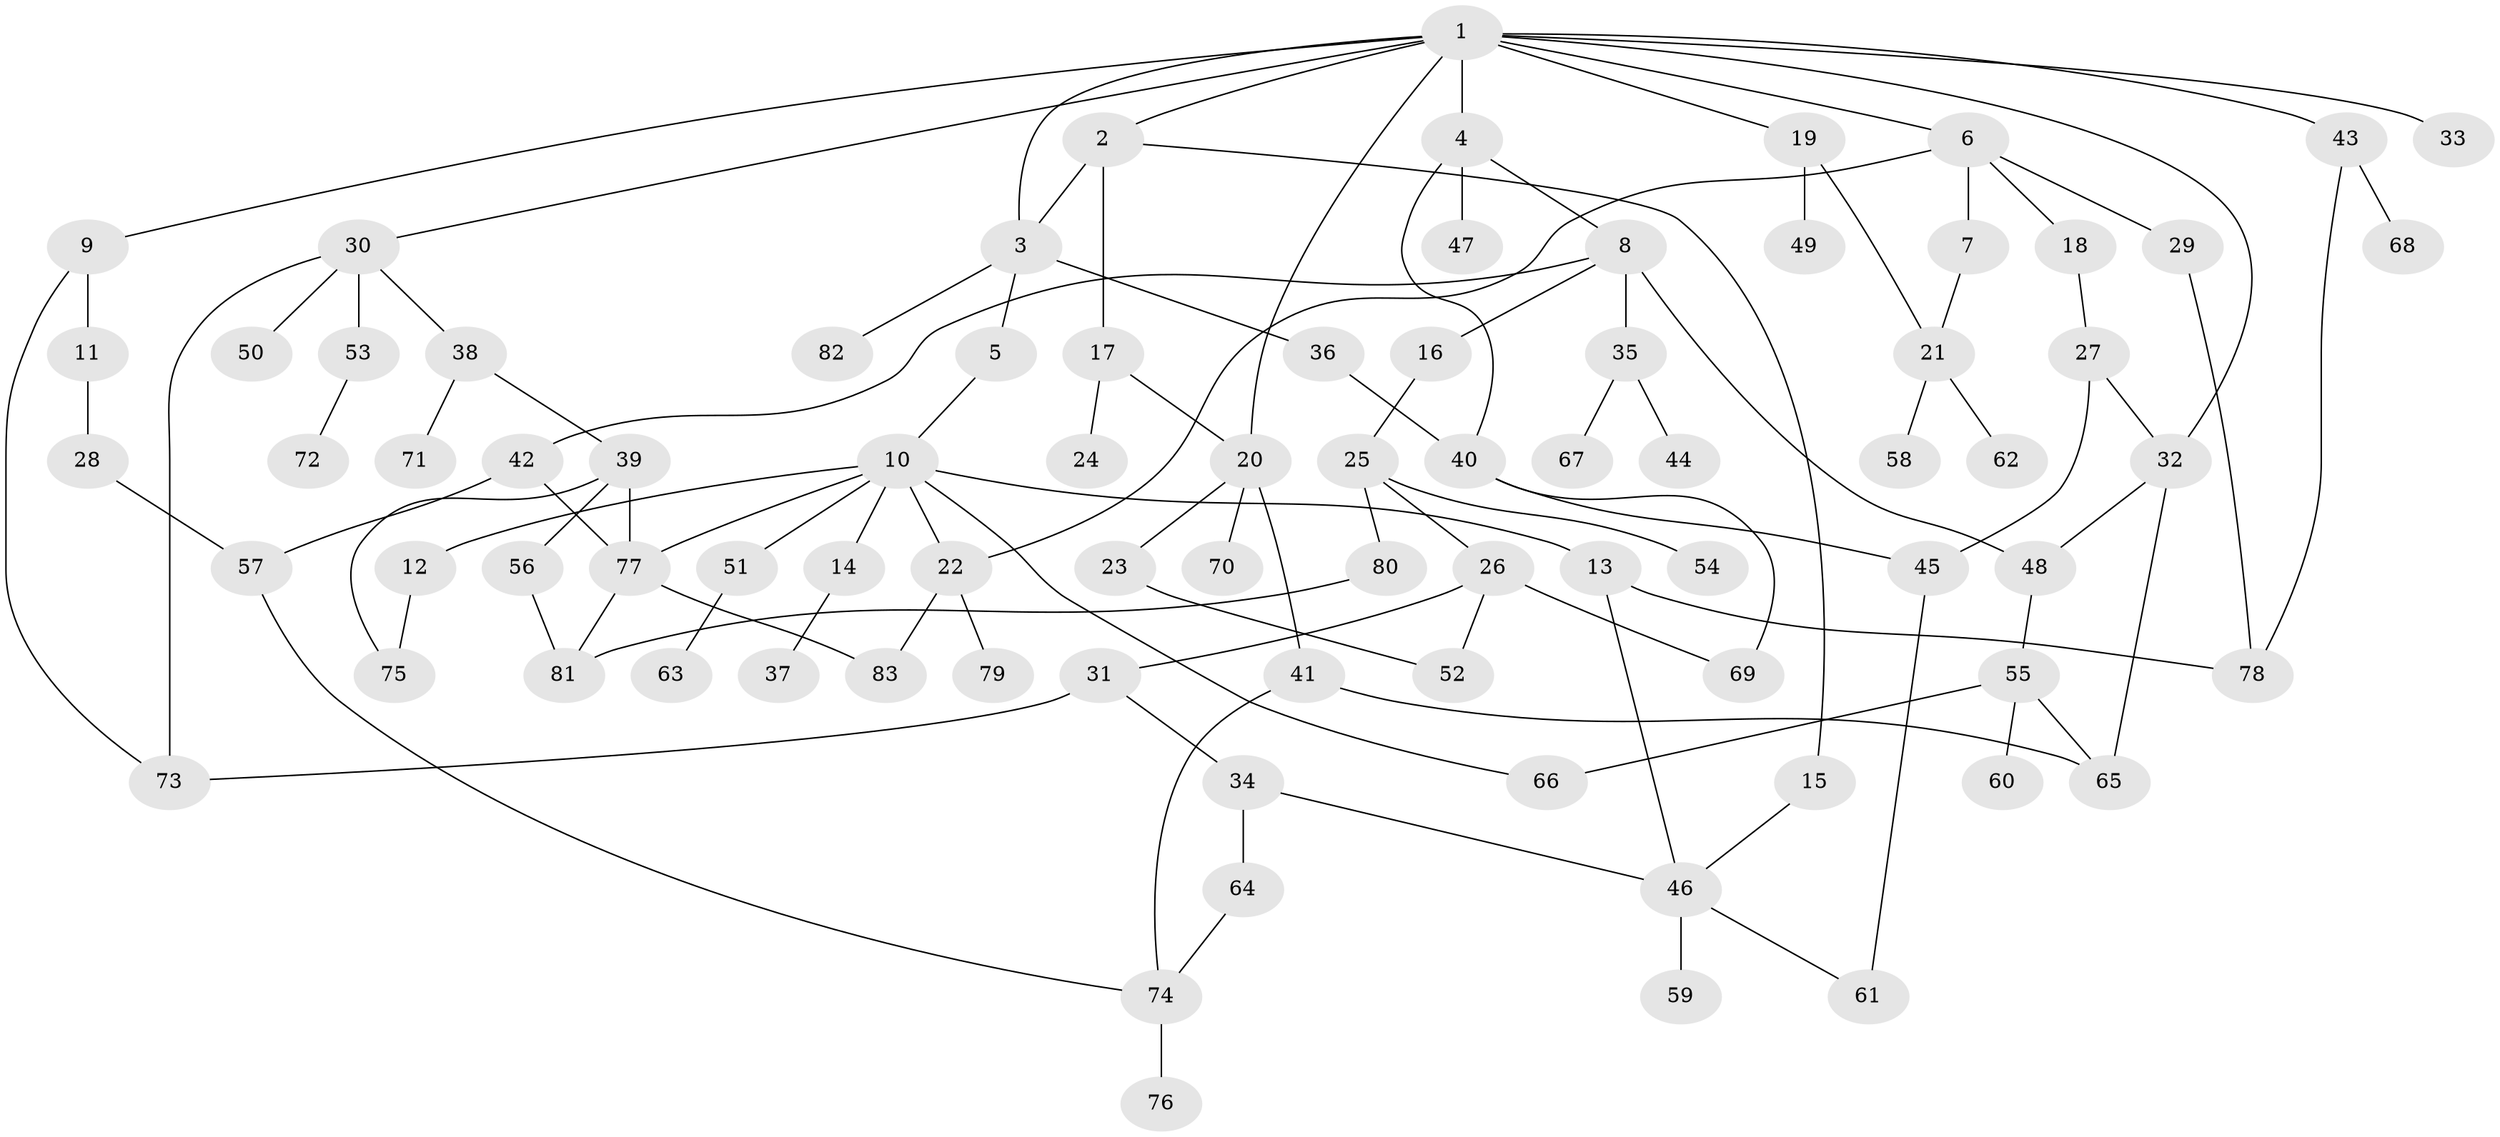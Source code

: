 // coarse degree distribution, {15: 0.041666666666666664, 4: 0.2916666666666667, 9: 0.041666666666666664, 5: 0.125, 3: 0.16666666666666666, 2: 0.08333333333333333, 6: 0.041666666666666664, 1: 0.20833333333333334}
// Generated by graph-tools (version 1.1) at 2025/17/03/04/25 18:17:05]
// undirected, 83 vertices, 111 edges
graph export_dot {
graph [start="1"]
  node [color=gray90,style=filled];
  1;
  2;
  3;
  4;
  5;
  6;
  7;
  8;
  9;
  10;
  11;
  12;
  13;
  14;
  15;
  16;
  17;
  18;
  19;
  20;
  21;
  22;
  23;
  24;
  25;
  26;
  27;
  28;
  29;
  30;
  31;
  32;
  33;
  34;
  35;
  36;
  37;
  38;
  39;
  40;
  41;
  42;
  43;
  44;
  45;
  46;
  47;
  48;
  49;
  50;
  51;
  52;
  53;
  54;
  55;
  56;
  57;
  58;
  59;
  60;
  61;
  62;
  63;
  64;
  65;
  66;
  67;
  68;
  69;
  70;
  71;
  72;
  73;
  74;
  75;
  76;
  77;
  78;
  79;
  80;
  81;
  82;
  83;
  1 -- 2;
  1 -- 3;
  1 -- 4;
  1 -- 6;
  1 -- 9;
  1 -- 19;
  1 -- 20;
  1 -- 30;
  1 -- 32;
  1 -- 33;
  1 -- 43;
  2 -- 15;
  2 -- 17;
  2 -- 3;
  3 -- 5;
  3 -- 36;
  3 -- 82;
  4 -- 8;
  4 -- 40;
  4 -- 47;
  5 -- 10;
  6 -- 7;
  6 -- 18;
  6 -- 29;
  6 -- 22;
  7 -- 21;
  8 -- 16;
  8 -- 35;
  8 -- 42;
  8 -- 48;
  9 -- 11;
  9 -- 73;
  10 -- 12;
  10 -- 13;
  10 -- 14;
  10 -- 22;
  10 -- 51;
  10 -- 77;
  10 -- 66;
  11 -- 28;
  12 -- 75;
  13 -- 78;
  13 -- 46;
  14 -- 37;
  15 -- 46;
  16 -- 25;
  17 -- 24;
  17 -- 20;
  18 -- 27;
  19 -- 49;
  19 -- 21;
  20 -- 23;
  20 -- 41;
  20 -- 70;
  21 -- 58;
  21 -- 62;
  22 -- 79;
  22 -- 83;
  23 -- 52;
  25 -- 26;
  25 -- 54;
  25 -- 80;
  26 -- 31;
  26 -- 52;
  26 -- 69;
  27 -- 45;
  27 -- 32;
  28 -- 57;
  29 -- 78;
  30 -- 38;
  30 -- 50;
  30 -- 53;
  30 -- 73;
  31 -- 34;
  31 -- 73;
  32 -- 48;
  32 -- 65;
  34 -- 64;
  34 -- 46;
  35 -- 44;
  35 -- 67;
  36 -- 40;
  38 -- 39;
  38 -- 71;
  39 -- 56;
  39 -- 75;
  39 -- 77;
  40 -- 69;
  40 -- 45;
  41 -- 65;
  41 -- 74;
  42 -- 77;
  42 -- 57;
  43 -- 68;
  43 -- 78;
  45 -- 61;
  46 -- 59;
  46 -- 61;
  48 -- 55;
  51 -- 63;
  53 -- 72;
  55 -- 60;
  55 -- 66;
  55 -- 65;
  56 -- 81;
  57 -- 74;
  64 -- 74;
  74 -- 76;
  77 -- 83;
  77 -- 81;
  80 -- 81;
}
